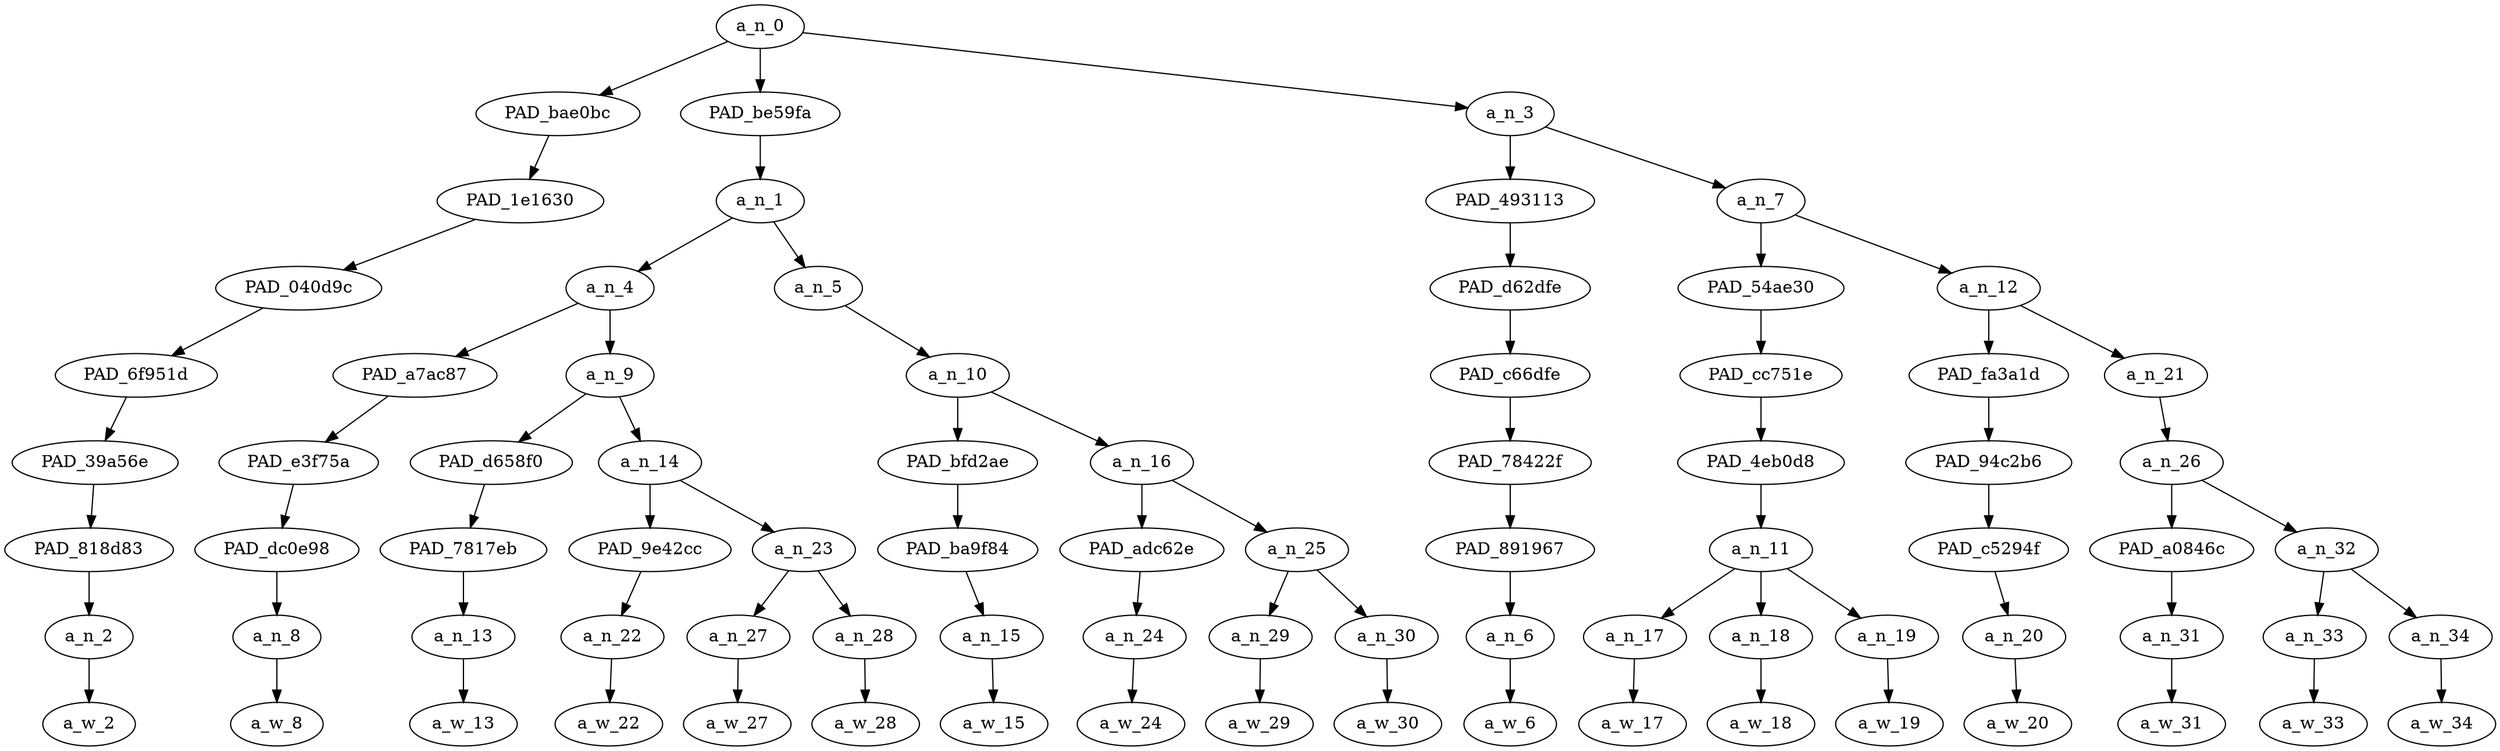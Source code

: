 strict digraph "" {
	a_n_0	[div_dir=1,
		index=0,
		level=8,
		pos="8.041666666666666,8!",
		text_span="[0, 1, 2, 3, 4, 5, 6, 7, 8, 9, 10, 11, 12, 13, 14, 15, 16, 17]",
		value=1.00000001];
	PAD_bae0bc	[div_dir=1,
		index=1,
		level=7,
		pos="9.0,7!",
		text_span="[9]",
		value=0.02640523];
	a_n_0 -> PAD_bae0bc;
	PAD_be59fa	[div_dir=1,
		index=0,
		level=7,
		pos="3.40625,7!",
		text_span="[0, 1, 2, 3, 4, 5, 6, 7, 8]",
		value=0.42510263];
	a_n_0 -> PAD_be59fa;
	a_n_3	[div_dir=1,
		index=2,
		level=7,
		pos="11.71875,7!",
		text_span="[10, 11, 12, 13, 14, 15, 16, 17]",
		value=0.54766863];
	a_n_0 -> a_n_3;
	PAD_1e1630	[div_dir=1,
		index=1,
		level=6,
		pos="9.0,6!",
		text_span="[9]",
		value=0.02640523];
	PAD_bae0bc -> PAD_1e1630;
	PAD_040d9c	[div_dir=1,
		index=2,
		level=5,
		pos="9.0,5!",
		text_span="[9]",
		value=0.02640523];
	PAD_1e1630 -> PAD_040d9c;
	PAD_6f951d	[div_dir=1,
		index=3,
		level=4,
		pos="9.0,4!",
		text_span="[9]",
		value=0.02640523];
	PAD_040d9c -> PAD_6f951d;
	PAD_39a56e	[div_dir=1,
		index=5,
		level=3,
		pos="9.0,3!",
		text_span="[9]",
		value=0.02640523];
	PAD_6f951d -> PAD_39a56e;
	PAD_818d83	[div_dir=1,
		index=7,
		level=2,
		pos="9.0,2!",
		text_span="[9]",
		value=0.02640523];
	PAD_39a56e -> PAD_818d83;
	a_n_2	[div_dir=1,
		index=9,
		level=1,
		pos="9.0,1!",
		text_span="[9]",
		value=0.02640523];
	PAD_818d83 -> a_n_2;
	a_w_2	[div_dir=0,
		index=9,
		level=0,
		pos="9,0!",
		text_span="[9]",
		value=you1];
	a_n_2 -> a_w_2;
	a_n_1	[div_dir=1,
		index=0,
		level=6,
		pos="3.40625,6!",
		text_span="[0, 1, 2, 3, 4, 5, 6, 7, 8]",
		value=0.42510263];
	PAD_be59fa -> a_n_1;
	a_n_4	[div_dir=1,
		index=0,
		level=5,
		pos="0.9375,5!",
		text_span="[0, 1, 2, 3, 4]",
		value=0.22215760];
	a_n_1 -> a_n_4;
	a_n_5	[div_dir=1,
		index=1,
		level=5,
		pos="5.875,5!",
		text_span="[5, 6, 7, 8]",
		value=0.20258877];
	a_n_1 -> a_n_5;
	PAD_a7ac87	[div_dir=1,
		index=0,
		level=4,
		pos="0.0,4!",
		text_span="[0]",
		value=0.07291256];
	a_n_4 -> PAD_a7ac87;
	a_n_9	[div_dir=1,
		index=1,
		level=4,
		pos="1.875,4!",
		text_span="[1, 2, 3, 4]",
		value=0.14904703];
	a_n_4 -> a_n_9;
	PAD_e3f75a	[div_dir=1,
		index=0,
		level=3,
		pos="0.0,3!",
		text_span="[0]",
		value=0.07291256];
	PAD_a7ac87 -> PAD_e3f75a;
	PAD_dc0e98	[div_dir=1,
		index=0,
		level=2,
		pos="0.0,2!",
		text_span="[0]",
		value=0.07291256];
	PAD_e3f75a -> PAD_dc0e98;
	a_n_8	[div_dir=1,
		index=0,
		level=1,
		pos="0.0,1!",
		text_span="[0]",
		value=0.07291256];
	PAD_dc0e98 -> a_n_8;
	a_w_8	[div_dir=0,
		index=0,
		level=0,
		pos="0,0!",
		text_span="[0]",
		value=beatles];
	a_n_8 -> a_w_8;
	PAD_d658f0	[div_dir=-1,
		index=1,
		level=3,
		pos="1.0,3!",
		text_span="[1]",
		value=0.04004161];
	a_n_9 -> PAD_d658f0;
	a_n_14	[div_dir=1,
		index=2,
		level=3,
		pos="2.75,3!",
		text_span="[2, 3, 4]",
		value=0.10895585];
	a_n_9 -> a_n_14;
	PAD_7817eb	[div_dir=-1,
		index=1,
		level=2,
		pos="1.0,2!",
		text_span="[1]",
		value=0.04004161];
	PAD_d658f0 -> PAD_7817eb;
	a_n_13	[div_dir=-1,
		index=1,
		level=1,
		pos="1.0,1!",
		text_span="[1]",
		value=0.04004161];
	PAD_7817eb -> a_n_13;
	a_w_13	[div_dir=0,
		index=1,
		level=0,
		pos="1,0!",
		text_span="[1]",
		value=when];
	a_n_13 -> a_w_13;
	PAD_9e42cc	[div_dir=1,
		index=2,
		level=2,
		pos="2.0,2!",
		text_span="[2]",
		value=0.02799923];
	a_n_14 -> PAD_9e42cc;
	a_n_23	[div_dir=1,
		index=3,
		level=2,
		pos="3.5,2!",
		text_span="[3, 4]",
		value=0.08087127];
	a_n_14 -> a_n_23;
	a_n_22	[div_dir=1,
		index=2,
		level=1,
		pos="2.0,1!",
		text_span="[2]",
		value=0.02799923];
	PAD_9e42cc -> a_n_22;
	a_w_22	[div_dir=0,
		index=2,
		level=0,
		pos="2,0!",
		text_span="[2]",
		value=i];
	a_n_22 -> a_w_22;
	a_n_27	[div_dir=-1,
		index=3,
		level=1,
		pos="3.0,1!",
		text_span="[3]",
		value=0.03124889];
	a_n_23 -> a_n_27;
	a_n_28	[div_dir=1,
		index=4,
		level=1,
		pos="4.0,1!",
		text_span="[4]",
		value=0.04951163];
	a_n_23 -> a_n_28;
	a_w_27	[div_dir=0,
		index=3,
		level=0,
		pos="3,0!",
		text_span="[3]",
		value=am];
	a_n_27 -> a_w_27;
	a_w_28	[div_dir=0,
		index=4,
		level=0,
		pos="4,0!",
		text_span="[4]",
		value="<number>"];
	a_n_28 -> a_w_28;
	a_n_10	[div_dir=1,
		index=2,
		level=4,
		pos="5.875,4!",
		text_span="[5, 6, 7, 8]",
		value=0.20228740];
	a_n_5 -> a_n_10;
	PAD_bfd2ae	[div_dir=1,
		index=3,
		level=3,
		pos="5.0,3!",
		text_span="[5]",
		value=0.02549710];
	a_n_10 -> PAD_bfd2ae;
	a_n_16	[div_dir=1,
		index=4,
		level=3,
		pos="6.75,3!",
		text_span="[6, 7, 8]",
		value=0.17648894];
	a_n_10 -> a_n_16;
	PAD_ba9f84	[div_dir=1,
		index=4,
		level=2,
		pos="5.0,2!",
		text_span="[5]",
		value=0.02549710];
	PAD_bfd2ae -> PAD_ba9f84;
	a_n_15	[div_dir=1,
		index=5,
		level=1,
		pos="5.0,1!",
		text_span="[5]",
		value=0.02549710];
	PAD_ba9f84 -> a_n_15;
	a_w_15	[div_dir=0,
		index=5,
		level=0,
		pos="5,0!",
		text_span="[5]",
		value=you];
	a_n_15 -> a_w_15;
	PAD_adc62e	[div_dir=1,
		index=5,
		level=2,
		pos="6.0,2!",
		text_span="[6]",
		value=0.03217853];
	a_n_16 -> PAD_adc62e;
	a_n_25	[div_dir=1,
		index=6,
		level=2,
		pos="7.5,2!",
		text_span="[7, 8]",
		value=0.14406493];
	a_n_16 -> a_n_25;
	a_n_24	[div_dir=1,
		index=6,
		level=1,
		pos="6.0,1!",
		text_span="[6]",
		value=0.03217853];
	PAD_adc62e -> a_n_24;
	a_w_24	[div_dir=0,
		index=6,
		level=0,
		pos="6,0!",
		text_span="[6]",
		value=mean];
	a_n_24 -> a_w_24;
	a_n_29	[div_dir=1,
		index=7,
		level=1,
		pos="7.0,1!",
		text_span="[7]",
		value=0.04653708];
	a_n_25 -> a_n_29;
	a_n_30	[div_dir=1,
		index=8,
		level=1,
		pos="8.0,1!",
		text_span="[8]",
		value=0.09736537];
	a_n_25 -> a_n_30;
	a_w_29	[div_dir=0,
		index=7,
		level=0,
		pos="7,0!",
		text_span="[7]",
		value=london];
	a_n_29 -> a_w_29;
	a_w_30	[div_dir=0,
		index=8,
		level=0,
		pos="8,0!",
		text_span="[8]",
		value=stabbings];
	a_n_30 -> a_w_30;
	PAD_493113	[div_dir=1,
		index=2,
		level=6,
		pos="10.0,6!",
		text_span="[10]",
		value=0.02835231];
	a_n_3 -> PAD_493113;
	a_n_7	[div_dir=1,
		index=3,
		level=6,
		pos="13.4375,6!",
		text_span="[11, 12, 13, 14, 15, 16, 17]",
		value=0.51852810];
	a_n_3 -> a_n_7;
	PAD_d62dfe	[div_dir=1,
		index=3,
		level=5,
		pos="10.0,5!",
		text_span="[10]",
		value=0.02835231];
	PAD_493113 -> PAD_d62dfe;
	PAD_c66dfe	[div_dir=1,
		index=4,
		level=4,
		pos="10.0,4!",
		text_span="[10]",
		value=0.02835231];
	PAD_d62dfe -> PAD_c66dfe;
	PAD_78422f	[div_dir=1,
		index=6,
		level=3,
		pos="10.0,3!",
		text_span="[10]",
		value=0.02835231];
	PAD_c66dfe -> PAD_78422f;
	PAD_891967	[div_dir=1,
		index=8,
		level=2,
		pos="10.0,2!",
		text_span="[10]",
		value=0.02835231];
	PAD_78422f -> PAD_891967;
	a_n_6	[div_dir=1,
		index=10,
		level=1,
		pos="10.0,1!",
		text_span="[10]",
		value=0.02835231];
	PAD_891967 -> a_n_6;
	a_w_6	[div_dir=0,
		index=10,
		level=0,
		pos="10,0!",
		text_span="[10]",
		value=got];
	a_n_6 -> a_w_6;
	PAD_54ae30	[div_dir=-1,
		index=4,
		level=5,
		pos="12.0,5!",
		text_span="[11, 12, 13]",
		value=0.12545574];
	a_n_7 -> PAD_54ae30;
	a_n_12	[div_dir=1,
		index=5,
		level=5,
		pos="14.875,5!",
		text_span="[14, 15, 16, 17]",
		value=0.39227761];
	a_n_7 -> a_n_12;
	PAD_cc751e	[div_dir=-1,
		index=5,
		level=4,
		pos="12.0,4!",
		text_span="[11, 12, 13]",
		value=0.12545574];
	PAD_54ae30 -> PAD_cc751e;
	PAD_4eb0d8	[div_dir=-1,
		index=7,
		level=3,
		pos="12.0,3!",
		text_span="[11, 12, 13]",
		value=0.12545574];
	PAD_cc751e -> PAD_4eb0d8;
	a_n_11	[div_dir=-1,
		index=9,
		level=2,
		pos="12.0,2!",
		text_span="[11, 12, 13]",
		value=0.12545574];
	PAD_4eb0d8 -> a_n_11;
	a_n_17	[div_dir=-1,
		index=11,
		level=1,
		pos="11.0,1!",
		text_span="[11]",
		value=0.02624722];
	a_n_11 -> a_n_17;
	a_n_18	[div_dir=1,
		index=12,
		level=1,
		pos="12.0,1!",
		text_span="[12]",
		value=0.03413672];
	a_n_11 -> a_n_18;
	a_n_19	[div_dir=-1,
		index=13,
		level=1,
		pos="13.0,1!",
		text_span="[13]",
		value=0.06497849];
	a_n_11 -> a_n_19;
	a_w_17	[div_dir=0,
		index=11,
		level=0,
		pos="11,0!",
		text_span="[11]",
		value=that];
	a_n_17 -> a_w_17;
	a_w_18	[div_dir=0,
		index=12,
		level=0,
		pos="12,0!",
		text_span="[12]",
		value=wrong];
	a_n_18 -> a_w_18;
	a_w_19	[div_dir=0,
		index=13,
		level=0,
		pos="13,0!",
		text_span="[13]",
		value=lennon];
	a_n_19 -> a_w_19;
	PAD_fa3a1d	[div_dir=-1,
		index=6,
		level=4,
		pos="14.0,4!",
		text_span="[14]",
		value=0.03747667];
	a_n_12 -> PAD_fa3a1d;
	a_n_21	[div_dir=1,
		index=7,
		level=4,
		pos="15.75,4!",
		text_span="[15, 16, 17]",
		value=0.35373247];
	a_n_12 -> a_n_21;
	PAD_94c2b6	[div_dir=-1,
		index=8,
		level=3,
		pos="14.0,3!",
		text_span="[14]",
		value=0.03747667];
	PAD_fa3a1d -> PAD_94c2b6;
	PAD_c5294f	[div_dir=-1,
		index=10,
		level=2,
		pos="14.0,2!",
		text_span="[14]",
		value=0.03747667];
	PAD_94c2b6 -> PAD_c5294f;
	a_n_20	[div_dir=-1,
		index=14,
		level=1,
		pos="14.0,1!",
		text_span="[14]",
		value=0.03747667];
	PAD_c5294f -> a_n_20;
	a_w_20	[div_dir=0,
		index=14,
		level=0,
		pos="14,0!",
		text_span="[14]",
		value=who];
	a_n_20 -> a_w_20;
	a_n_26	[div_dir=1,
		index=9,
		level=3,
		pos="15.75,3!",
		text_span="[15, 16, 17]",
		value=0.35247934];
	a_n_21 -> a_n_26;
	PAD_a0846c	[div_dir=1,
		index=11,
		level=2,
		pos="15.0,2!",
		text_span="[15]",
		value=0.05371425];
	a_n_26 -> PAD_a0846c;
	a_n_32	[div_dir=1,
		index=12,
		level=2,
		pos="16.5,2!",
		text_span="[16, 17]",
		value=0.29751196];
	a_n_26 -> a_n_32;
	a_n_31	[div_dir=1,
		index=15,
		level=1,
		pos="15.0,1!",
		text_span="[15]",
		value=0.05371425];
	PAD_a0846c -> a_n_31;
	a_w_31	[div_dir=0,
		index=15,
		level=0,
		pos="15,0!",
		text_span="[15]",
		value=fucked];
	a_n_31 -> a_w_31;
	a_n_33	[div_dir=1,
		index=16,
		level=1,
		pos="16.0,1!",
		text_span="[16]",
		value=0.05666144];
	a_n_32 -> a_n_33;
	a_n_34	[div_dir=1,
		index=17,
		level=1,
		pos="17.0,1!",
		text_span="[17]",
		value=0.23958232];
	a_n_32 -> a_n_34;
	a_w_33	[div_dir=0,
		index=16,
		level=0,
		pos="16,0!",
		text_span="[16]",
		value=a];
	a_n_33 -> a_w_33;
	a_w_34	[div_dir=0,
		index=17,
		level=0,
		pos="17,0!",
		text_span="[17]",
		value=chink];
	a_n_34 -> a_w_34;
}
